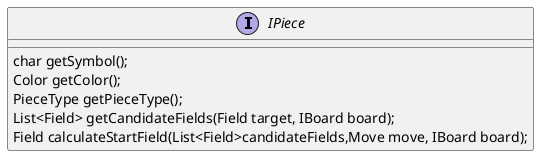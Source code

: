 @startuml
interface IPiece {

  char getSymbol();
  Color getColor();
  PieceType getPieceType();
  List<Field> getCandidateFields(Field target, IBoard board);
  Field calculateStartField(List<Field>candidateFields,Move move, IBoard board);

}
@enduml